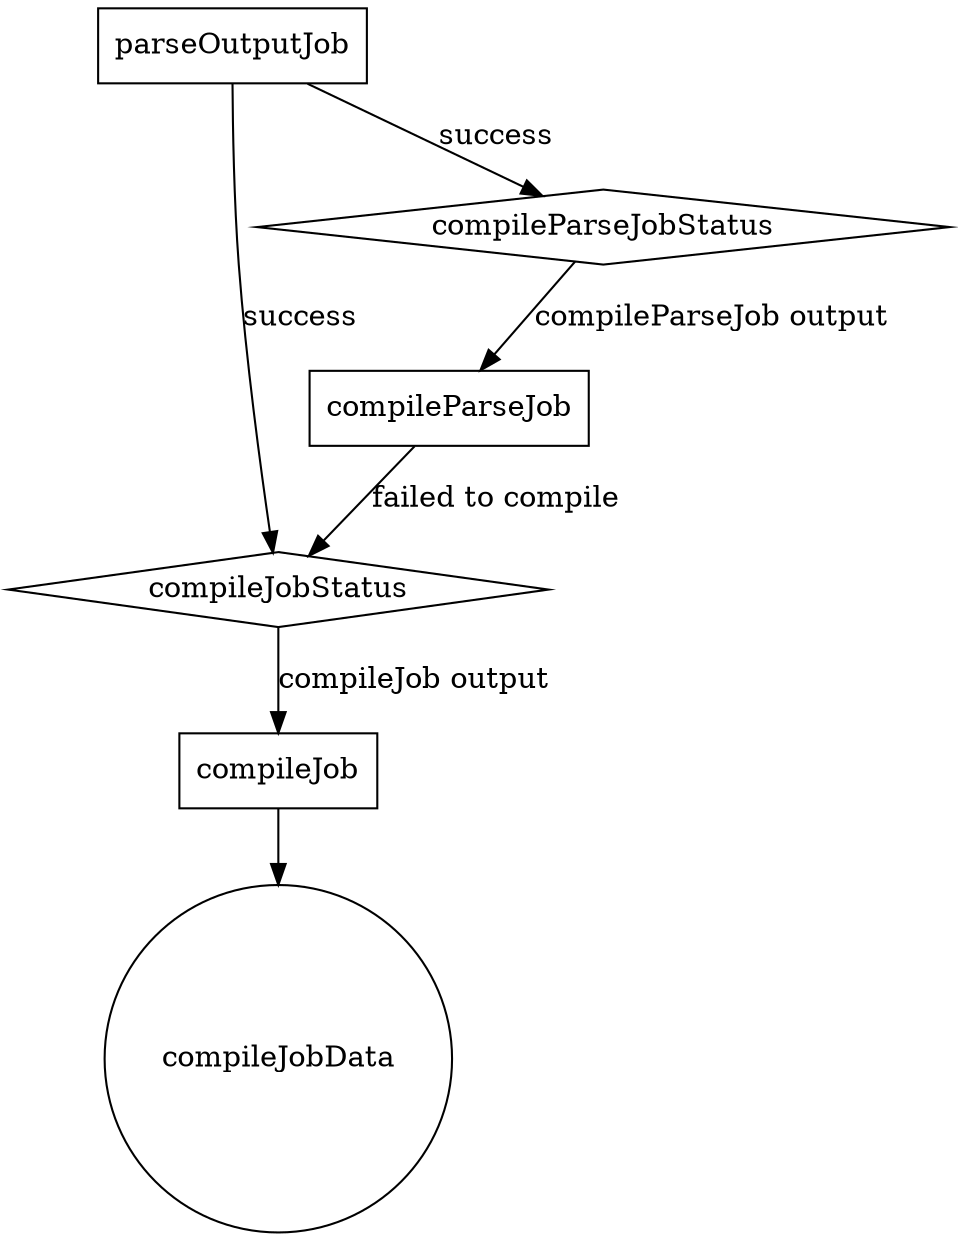 digraph {
    {
    node[shape="circle"];
    compileJobData[data="{'command', 'clang++ -g -std=c++14 ./Code/automated/test.cpp -o auto_out'}"];
    }
    {
    node[shape="box"];
    compileJob;
    compileParseJob;
    parseOutputJob;
    }
    {
    node[shape="diamond"];
    compileJobStatus;
    compileParseJobStatus;
    }
  
  compileJob -> compileJobData;
  compileJobStatus -> compileJob[label="compileJob output"];
  compileParseJob -> compileJobStatus[label="failed to compile"];
  parseOutputJob -> compileJobStatus[label="success"];
  compileParseJobStatus -> compileParseJob[label="compileParseJob output"];
  parseOutputJob -> compileParseJobStatus[label="success"];
}